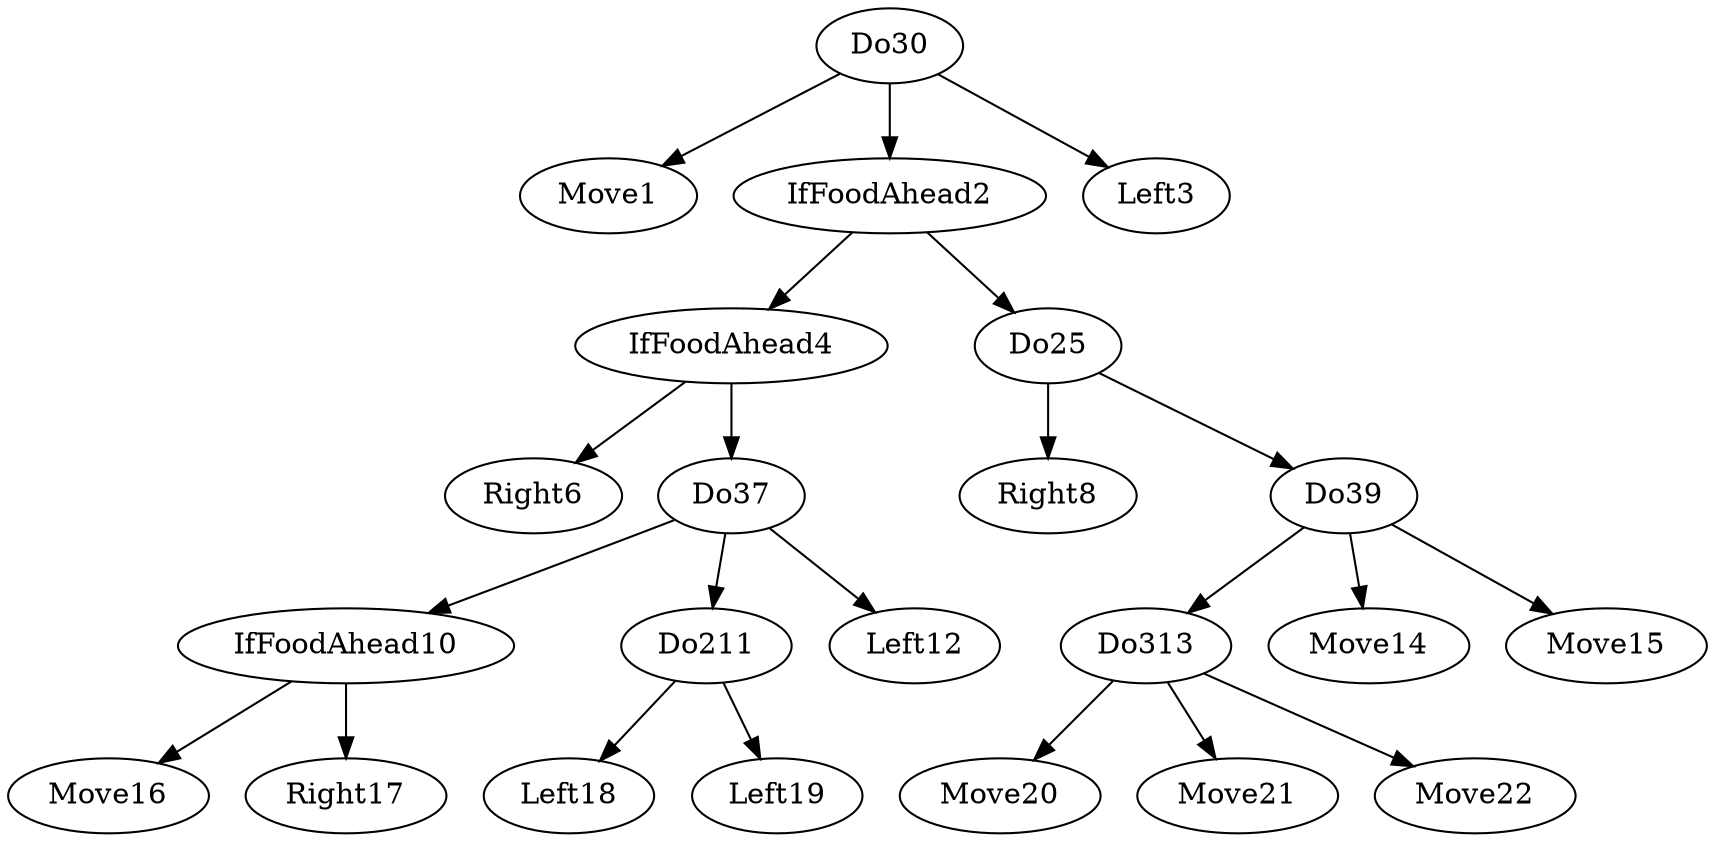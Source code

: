 digraph T {
	Do30 -> Move1;
	Do30 -> IfFoodAhead2;
	Do30 -> Left3;
	IfFoodAhead2 -> IfFoodAhead4;
	IfFoodAhead2 -> Do25;
	IfFoodAhead4 -> Right6;
	IfFoodAhead4 -> Do37;
	Do25 -> Right8;
	Do25 -> Do39;
	Do37 -> IfFoodAhead10;
	Do37 -> Do211;
	Do37 -> Left12;
	Do39 -> Do313;
	Do39 -> Move14;
	Do39 -> Move15;
	IfFoodAhead10 -> Move16;
	IfFoodAhead10 -> Right17;
	Do211 -> Left18;
	Do211 -> Left19;
	Do313 -> Move20;
	Do313 -> Move21;
	Do313 -> Move22;
}
